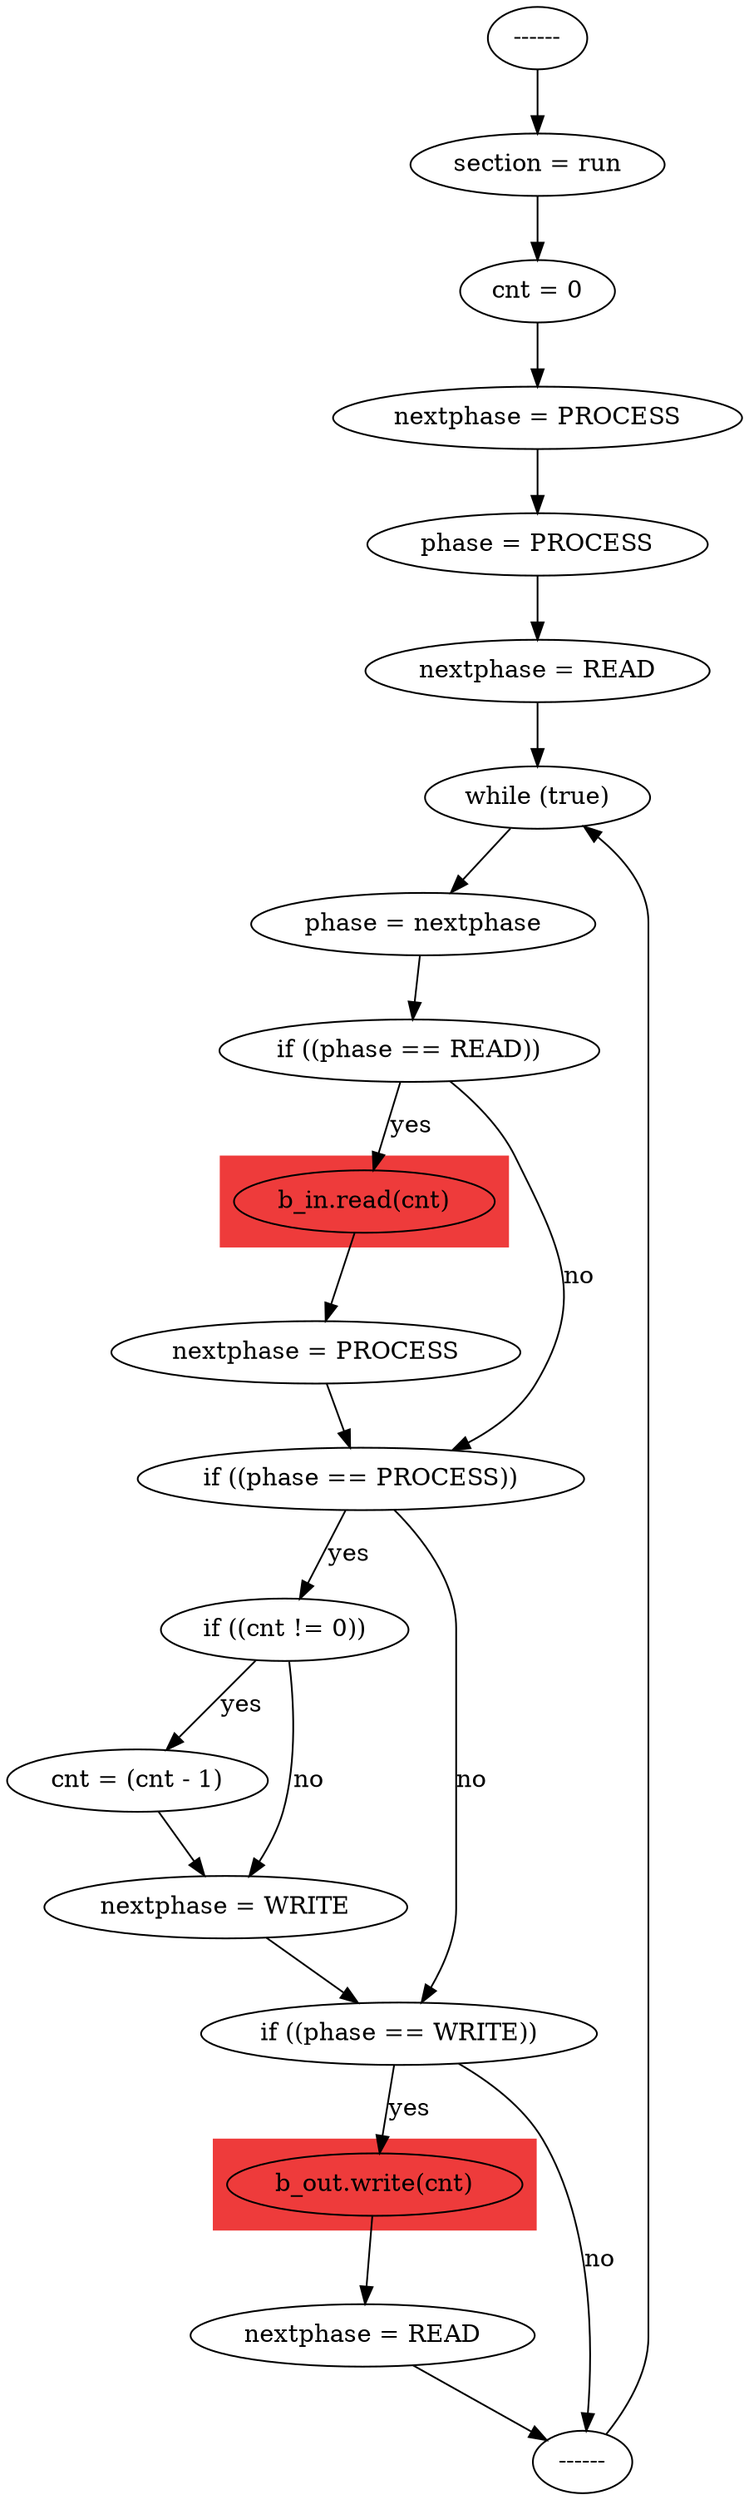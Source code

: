 digraph TestCase_05 {  graph [rankdir=TD];  
state_0[ label = "------"];
state_1[ label = "section = run"];
state_2[ label = "cnt = 0"];
state_3[ label = "nextphase = PROCESS"];
state_4[ label = "phase = PROCESS"];
state_5[ label = "nextphase = READ"];
state_6[ label = "while (true)"];
state_7[ label = "phase = nextphase"];
state_8[ label = "if ((phase == READ))"];
state_9[ label = "b_in.read(cnt)"];
state_10[ label = "nextphase = PROCESS"];
state_11[ label = "if ((phase == PROCESS))"];
state_12[ label = "if ((cnt != 0))"];
state_13[ label = "cnt = (cnt - 1)"];
state_14[ label = "nextphase = WRITE"];
state_15[ label = "if ((phase == WRITE))"];
state_16[ label = "b_out.write(cnt)"];
state_17[ label = "nextphase = READ"];
state_18[ label = "------"];

state_0 -> state_1;
state_1 -> state_2;
state_2 -> state_3;
state_3 -> state_4;
state_4 -> state_5;
state_5 -> state_6;
state_6 -> state_7;
state_7 -> state_8;
state_8 -> state_9[label = "yes"];
state_8 -> state_11[label = "no"];
state_9 -> state_10;
state_10 -> state_11;
state_11 -> state_12[label = "yes"];
state_11 -> state_15[label = "no"];
state_12 -> state_13[label = "yes"];
state_12 -> state_14[label = "no"];
state_13 -> state_14;
state_14 -> state_15;
state_15 -> state_16[label = "yes"];
state_15 -> state_18[label = "no"];
state_16 -> state_17;
state_17 -> state_18;
state_18 -> state_6;

subgraph cluster_0 {
	style=filled; color=brown2;
	state_16;
}
subgraph cluster_1 {
	style=filled; color=brown2;
	state_9;
}
}
